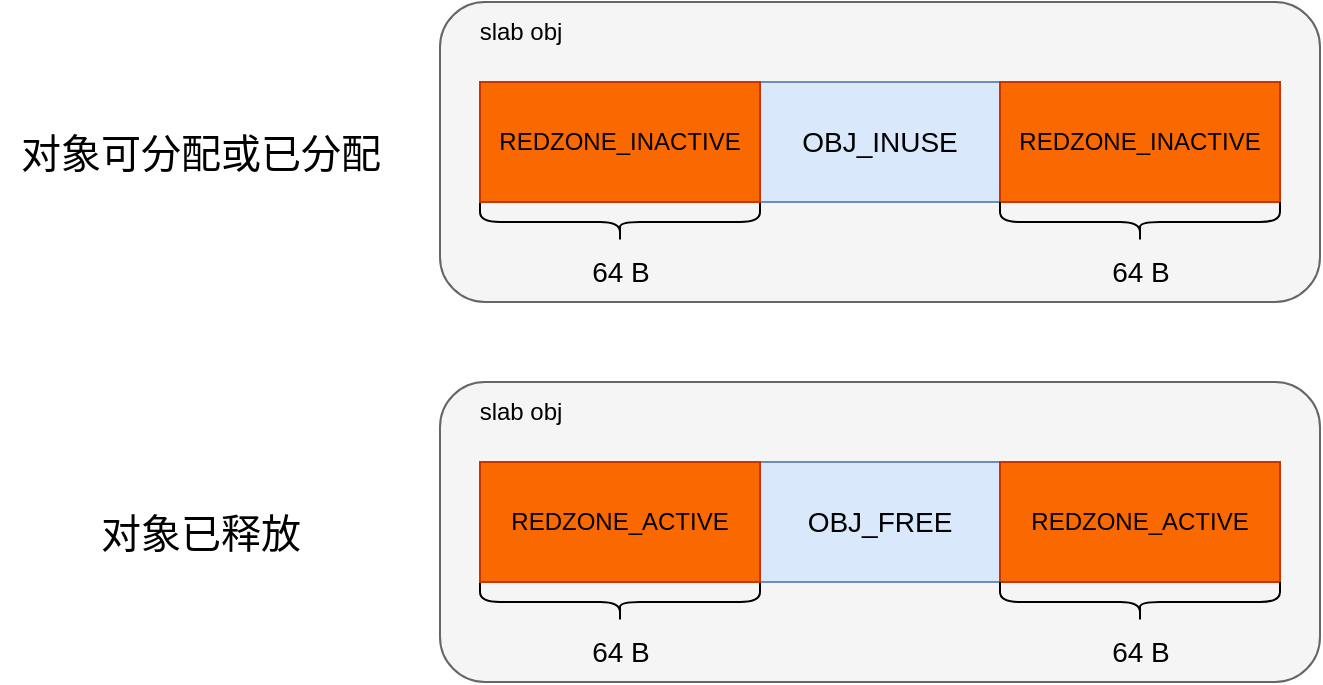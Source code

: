 <mxfile version="21.2.1" type="device">
  <diagram name="第 1 页" id="mVjXB5qJo2TRsKde76mf">
    <mxGraphModel dx="1116" dy="755" grid="1" gridSize="10" guides="1" tooltips="1" connect="1" arrows="1" fold="1" page="1" pageScale="1" pageWidth="827" pageHeight="1169" math="0" shadow="0">
      <root>
        <mxCell id="0" />
        <mxCell id="1" parent="0" />
        <mxCell id="jTkGocm5xuUPqiZlzL5u-1" value="" style="rounded=1;whiteSpace=wrap;html=1;fillColor=#f5f5f5;strokeColor=#666666;fontColor=#333333;container=0;" parent="1" vertex="1">
          <mxGeometry x="259" y="160" width="440" height="150" as="geometry" />
        </mxCell>
        <mxCell id="jTkGocm5xuUPqiZlzL5u-2" value="&lt;font style=&quot;font-size: 14px;&quot;&gt;OBJ_INUSE&lt;/font&gt;" style="rounded=0;whiteSpace=wrap;html=1;fillColor=#dae8fc;strokeColor=#6c8ebf;container=0;" parent="1" vertex="1">
          <mxGeometry x="419" y="200" width="120" height="60" as="geometry" />
        </mxCell>
        <mxCell id="jTkGocm5xuUPqiZlzL5u-3" value="REDZONE_INACTIVE" style="rounded=0;whiteSpace=wrap;html=1;fillColor=#fa6800;fontColor=#000000;strokeColor=#C73500;container=0;" parent="1" vertex="1">
          <mxGeometry x="539" y="200" width="140" height="60" as="geometry" />
        </mxCell>
        <mxCell id="jTkGocm5xuUPqiZlzL5u-4" value="" style="shape=curlyBracket;whiteSpace=wrap;html=1;rounded=1;labelPosition=left;verticalLabelPosition=middle;align=right;verticalAlign=middle;direction=north;container=0;" parent="1" vertex="1">
          <mxGeometry x="279" y="260" width="140" height="20" as="geometry" />
        </mxCell>
        <mxCell id="jTkGocm5xuUPqiZlzL5u-5" value="" style="shape=curlyBracket;whiteSpace=wrap;html=1;rounded=1;labelPosition=left;verticalLabelPosition=middle;align=right;verticalAlign=middle;direction=north;container=0;" parent="1" vertex="1">
          <mxGeometry x="539" y="260" width="140" height="20" as="geometry" />
        </mxCell>
        <mxCell id="jTkGocm5xuUPqiZlzL5u-6" value="&lt;font style=&quot;font-size: 14px;&quot;&gt;64 B&lt;/font&gt;" style="text;html=1;align=center;verticalAlign=middle;resizable=0;points=[];autosize=1;strokeColor=none;fillColor=none;container=0;" parent="1" vertex="1">
          <mxGeometry x="324" y="280" width="50" height="30" as="geometry" />
        </mxCell>
        <mxCell id="jTkGocm5xuUPqiZlzL5u-7" value="&lt;span style=&quot;font-size: 14px;&quot;&gt;64 B&lt;/span&gt;" style="text;html=1;align=center;verticalAlign=middle;resizable=0;points=[];autosize=1;strokeColor=none;fillColor=none;container=0;" parent="1" vertex="1">
          <mxGeometry x="584" y="280" width="50" height="30" as="geometry" />
        </mxCell>
        <mxCell id="jTkGocm5xuUPqiZlzL5u-8" value="slab obj" style="text;html=1;align=center;verticalAlign=middle;resizable=0;points=[];autosize=1;strokeColor=none;fillColor=none;container=0;" parent="1" vertex="1">
          <mxGeometry x="269" y="160" width="60" height="30" as="geometry" />
        </mxCell>
        <mxCell id="jTkGocm5xuUPqiZlzL5u-9" value="REDZONE_INACTIVE" style="rounded=0;whiteSpace=wrap;html=1;fillColor=#fa6800;fontColor=#000000;strokeColor=#C73500;container=0;" parent="1" vertex="1">
          <mxGeometry x="279" y="200" width="140" height="60" as="geometry" />
        </mxCell>
        <mxCell id="jTkGocm5xuUPqiZlzL5u-10" value="" style="rounded=1;whiteSpace=wrap;html=1;fillColor=#f5f5f5;strokeColor=#666666;fontColor=#333333;container=0;" parent="1" vertex="1">
          <mxGeometry x="259" y="350" width="440" height="150" as="geometry" />
        </mxCell>
        <mxCell id="jTkGocm5xuUPqiZlzL5u-11" value="&lt;span style=&quot;font-size: 14px;&quot;&gt;OBJ_FREE&lt;/span&gt;" style="rounded=0;whiteSpace=wrap;html=1;fillColor=#dae8fc;strokeColor=#6c8ebf;container=0;" parent="1" vertex="1">
          <mxGeometry x="419" y="390" width="120" height="60" as="geometry" />
        </mxCell>
        <mxCell id="jTkGocm5xuUPqiZlzL5u-12" value="REDZONE_ACTIVE" style="rounded=0;whiteSpace=wrap;html=1;fillColor=#fa6800;fontColor=#000000;strokeColor=#C73500;container=0;" parent="1" vertex="1">
          <mxGeometry x="539" y="390" width="140" height="60" as="geometry" />
        </mxCell>
        <mxCell id="jTkGocm5xuUPqiZlzL5u-13" value="" style="shape=curlyBracket;whiteSpace=wrap;html=1;rounded=1;labelPosition=left;verticalLabelPosition=middle;align=right;verticalAlign=middle;direction=north;container=0;" parent="1" vertex="1">
          <mxGeometry x="279" y="450" width="140" height="20" as="geometry" />
        </mxCell>
        <mxCell id="jTkGocm5xuUPqiZlzL5u-14" value="" style="shape=curlyBracket;whiteSpace=wrap;html=1;rounded=1;labelPosition=left;verticalLabelPosition=middle;align=right;verticalAlign=middle;direction=north;container=0;" parent="1" vertex="1">
          <mxGeometry x="539" y="450" width="140" height="20" as="geometry" />
        </mxCell>
        <mxCell id="jTkGocm5xuUPqiZlzL5u-15" value="&lt;font style=&quot;font-size: 14px;&quot;&gt;64 B&lt;/font&gt;" style="text;html=1;align=center;verticalAlign=middle;resizable=0;points=[];autosize=1;strokeColor=none;fillColor=none;container=0;" parent="1" vertex="1">
          <mxGeometry x="324" y="470" width="50" height="30" as="geometry" />
        </mxCell>
        <mxCell id="jTkGocm5xuUPqiZlzL5u-16" value="&lt;span style=&quot;font-size: 14px;&quot;&gt;64 B&lt;/span&gt;" style="text;html=1;align=center;verticalAlign=middle;resizable=0;points=[];autosize=1;strokeColor=none;fillColor=none;container=0;" parent="1" vertex="1">
          <mxGeometry x="584" y="470" width="50" height="30" as="geometry" />
        </mxCell>
        <mxCell id="jTkGocm5xuUPqiZlzL5u-17" value="slab obj" style="text;html=1;align=center;verticalAlign=middle;resizable=0;points=[];autosize=1;strokeColor=none;fillColor=none;container=0;" parent="1" vertex="1">
          <mxGeometry x="269" y="350" width="60" height="30" as="geometry" />
        </mxCell>
        <mxCell id="jTkGocm5xuUPqiZlzL5u-18" value="REDZONE_ACTIVE" style="rounded=0;whiteSpace=wrap;html=1;fillColor=#fa6800;fontColor=#000000;strokeColor=#C73500;container=0;" parent="1" vertex="1">
          <mxGeometry x="279" y="390" width="140" height="60" as="geometry" />
        </mxCell>
        <mxCell id="jTkGocm5xuUPqiZlzL5u-19" value="对象可分配或已分配" style="text;html=1;align=center;verticalAlign=middle;resizable=0;points=[];autosize=1;strokeColor=none;fillColor=none;fontSize=20;container=0;" parent="1" vertex="1">
          <mxGeometry x="39" y="215" width="200" height="40" as="geometry" />
        </mxCell>
        <mxCell id="jTkGocm5xuUPqiZlzL5u-20" value="对象已释放" style="text;html=1;align=center;verticalAlign=middle;resizable=0;points=[];autosize=1;strokeColor=none;fillColor=none;fontSize=20;container=0;" parent="1" vertex="1">
          <mxGeometry x="79" y="405" width="120" height="40" as="geometry" />
        </mxCell>
      </root>
    </mxGraphModel>
  </diagram>
</mxfile>

